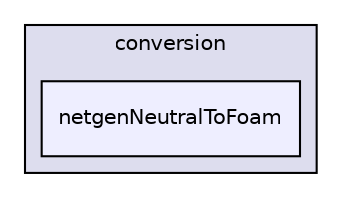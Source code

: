 digraph "applications/utilities/mesh/conversion/netgenNeutralToFoam" {
  bgcolor=transparent;
  compound=true
  node [ fontsize="10", fontname="Helvetica"];
  edge [ labelfontsize="10", labelfontname="Helvetica"];
  subgraph clusterdir_5148cfe1bce83bc5fdc09a52963260a1 {
    graph [ bgcolor="#ddddee", pencolor="black", label="conversion" fontname="Helvetica", fontsize="10", URL="dir_5148cfe1bce83bc5fdc09a52963260a1.html"]
  dir_051a5c3b06444e14523b274f8c42ddd5 [shape=box, label="netgenNeutralToFoam", style="filled", fillcolor="#eeeeff", pencolor="black", URL="dir_051a5c3b06444e14523b274f8c42ddd5.html"];
  }
}
